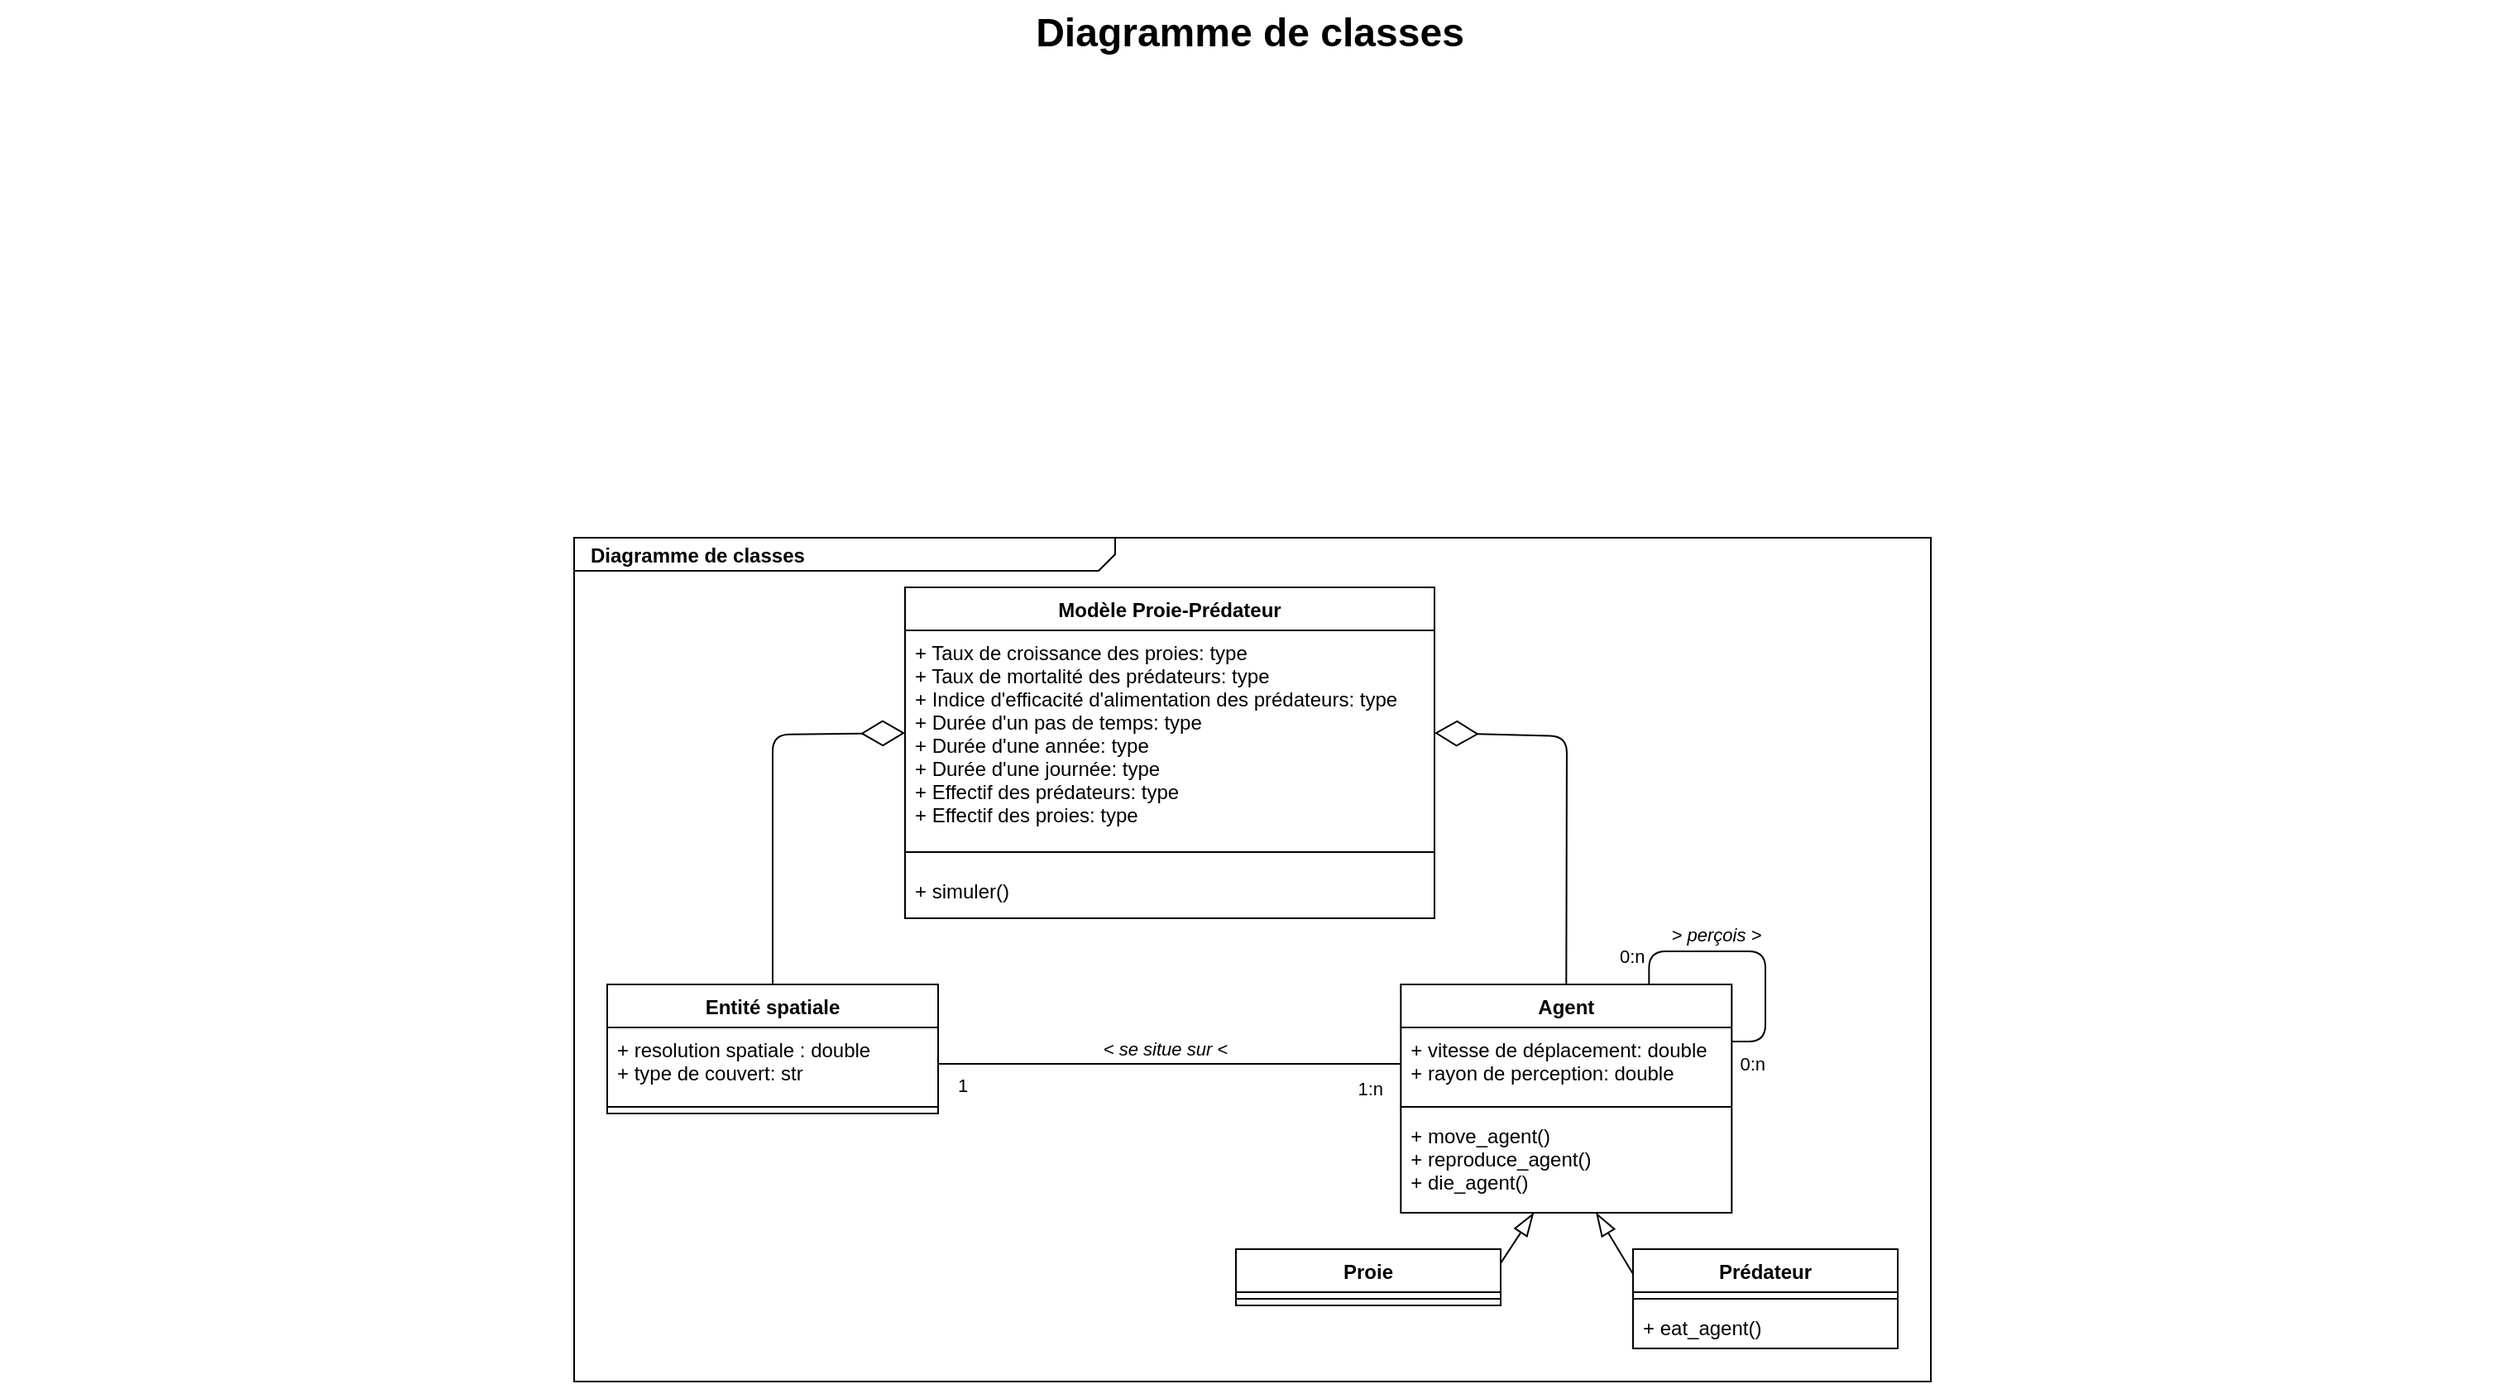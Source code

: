 <mxfile version="14.1.9" type="github" pages="4">
  <diagram name="Diagramme de classes 1" id="929967ad-93f9-6ef4-fab6-5d389245f69c">
    <mxGraphModel dx="1422" dy="808" grid="1" gridSize="10" guides="1" tooltips="1" connect="1" arrows="1" fold="1" page="1" pageScale="1.5" pageWidth="1169" pageHeight="826" background="none" math="0" shadow="0">
      <root>
        <mxCell id="0" style=";html=1;" />
        <mxCell id="1" style=";html=1;" parent="0" />
        <mxCell id="1672d66443f91eb5-1" value="&lt;p style=&quot;margin: 0px ; margin-top: 4px ; margin-left: 10px ; text-align: left&quot;&gt;&lt;b&gt;Diagramme de classes&lt;/b&gt;&lt;/p&gt;" style="html=1;strokeWidth=1;shape=mxgraph.sysml.package;html=1;overflow=fill;whiteSpace=wrap;fillColor=none;gradientColor=none;fontSize=12;align=center;labelX=327.64;" parent="1" vertex="1">
          <mxGeometry x="467" y="365" width="820" height="510" as="geometry" />
        </mxCell>
        <mxCell id="1672d66443f91eb5-23" value="Diagramme de classes" style="text;strokeColor=none;fillColor=none;html=1;fontSize=24;fontStyle=1;verticalAlign=middle;align=center;" parent="1" vertex="1">
          <mxGeometry x="120" y="40" width="1510" height="40" as="geometry" />
        </mxCell>
        <mxCell id="xyG2iwaesJb4Cfw7W2-A-1" value="Modèle Proie-Prédateur" style="swimlane;fontStyle=1;align=center;verticalAlign=top;childLayout=stackLayout;horizontal=1;startSize=26;horizontalStack=0;resizeParent=1;resizeParentMax=0;resizeLast=0;collapsible=1;marginBottom=0;" parent="1" vertex="1">
          <mxGeometry x="667" y="395" width="320" height="200" as="geometry" />
        </mxCell>
        <mxCell id="xyG2iwaesJb4Cfw7W2-A-2" value="+ Taux de croissance des proies: type&#xa;+ Taux de mortalité des prédateurs: type&#xa;+ Indice d&#39;efficacité d&#39;alimentation des prédateurs: type&#xa;+ Durée d&#39;un pas de temps: type&#xa;+ Durée d&#39;une année: type&#xa;+ Durée d&#39;une journée: type&#xa;+ Effectif des prédateurs: type&#xa;+ Effectif des proies: type" style="text;strokeColor=none;fillColor=none;align=left;verticalAlign=top;spacingLeft=4;spacingRight=4;overflow=hidden;rotatable=0;points=[[0,0.5],[1,0.5]];portConstraint=eastwest;" parent="xyG2iwaesJb4Cfw7W2-A-1" vertex="1">
          <mxGeometry y="26" width="320" height="124" as="geometry" />
        </mxCell>
        <mxCell id="xyG2iwaesJb4Cfw7W2-A-3" value="" style="line;strokeWidth=1;fillColor=none;align=left;verticalAlign=middle;spacingTop=-1;spacingLeft=3;spacingRight=3;rotatable=0;labelPosition=right;points=[];portConstraint=eastwest;" parent="xyG2iwaesJb4Cfw7W2-A-1" vertex="1">
          <mxGeometry y="150" width="320" height="20" as="geometry" />
        </mxCell>
        <mxCell id="xyG2iwaesJb4Cfw7W2-A-4" value="+ simuler()" style="text;strokeColor=none;fillColor=none;align=left;verticalAlign=top;spacingLeft=4;spacingRight=4;overflow=hidden;rotatable=0;points=[[0,0.5],[1,0.5]];portConstraint=eastwest;" parent="xyG2iwaesJb4Cfw7W2-A-1" vertex="1">
          <mxGeometry y="170" width="320" height="30" as="geometry" />
        </mxCell>
        <mxCell id="xyG2iwaesJb4Cfw7W2-A-5" value="Entité spatiale" style="swimlane;fontStyle=1;align=center;verticalAlign=top;childLayout=stackLayout;horizontal=1;startSize=26;horizontalStack=0;resizeParent=1;resizeParentMax=0;resizeLast=0;collapsible=1;marginBottom=0;" parent="1" vertex="1">
          <mxGeometry x="487" y="635" width="200" height="78" as="geometry" />
        </mxCell>
        <mxCell id="xyG2iwaesJb4Cfw7W2-A-6" value="+ resolution spatiale : double&#xa;+ type de couvert: str" style="text;strokeColor=none;fillColor=none;align=left;verticalAlign=top;spacingLeft=4;spacingRight=4;overflow=hidden;rotatable=0;points=[[0,0.5],[1,0.5]];portConstraint=eastwest;" parent="xyG2iwaesJb4Cfw7W2-A-5" vertex="1">
          <mxGeometry y="26" width="200" height="44" as="geometry" />
        </mxCell>
        <mxCell id="xyG2iwaesJb4Cfw7W2-A-7" value="" style="line;strokeWidth=1;fillColor=none;align=left;verticalAlign=middle;spacingTop=-1;spacingLeft=3;spacingRight=3;rotatable=0;labelPosition=right;points=[];portConstraint=eastwest;" parent="xyG2iwaesJb4Cfw7W2-A-5" vertex="1">
          <mxGeometry y="70" width="200" height="8" as="geometry" />
        </mxCell>
        <mxCell id="xyG2iwaesJb4Cfw7W2-A-9" value="Agent" style="swimlane;fontStyle=1;align=center;verticalAlign=top;childLayout=stackLayout;horizontal=1;startSize=26;horizontalStack=0;resizeParent=1;resizeParentMax=0;resizeLast=0;collapsible=1;marginBottom=0;" parent="1" vertex="1">
          <mxGeometry x="966.66" y="635" width="200" height="138" as="geometry" />
        </mxCell>
        <mxCell id="xyG2iwaesJb4Cfw7W2-A-10" value="+ vitesse de déplacement: double&#xa;+ rayon de perception: double" style="text;strokeColor=none;fillColor=none;align=left;verticalAlign=top;spacingLeft=4;spacingRight=4;overflow=hidden;rotatable=0;points=[[0,0.5],[1,0.5]];portConstraint=eastwest;" parent="xyG2iwaesJb4Cfw7W2-A-9" vertex="1">
          <mxGeometry y="26" width="200" height="44" as="geometry" />
        </mxCell>
        <mxCell id="xyG2iwaesJb4Cfw7W2-A-11" value="" style="line;strokeWidth=1;fillColor=none;align=left;verticalAlign=middle;spacingTop=-1;spacingLeft=3;spacingRight=3;rotatable=0;labelPosition=right;points=[];portConstraint=eastwest;" parent="xyG2iwaesJb4Cfw7W2-A-9" vertex="1">
          <mxGeometry y="70" width="200" height="8" as="geometry" />
        </mxCell>
        <mxCell id="xyG2iwaesJb4Cfw7W2-A-12" value="+ move_agent()&#xa;+ reproduce_agent()&#xa;+ die_agent()" style="text;strokeColor=none;fillColor=none;align=left;verticalAlign=top;spacingLeft=4;spacingRight=4;overflow=hidden;rotatable=0;points=[[0,0.5],[1,0.5]];portConstraint=eastwest;" parent="xyG2iwaesJb4Cfw7W2-A-9" vertex="1">
          <mxGeometry y="78" width="200" height="60" as="geometry" />
        </mxCell>
        <mxCell id="xyG2iwaesJb4Cfw7W2-A-13" value="Proie" style="swimlane;fontStyle=1;align=center;verticalAlign=top;childLayout=stackLayout;horizontal=1;startSize=26;horizontalStack=0;resizeParent=1;resizeParentMax=0;resizeLast=0;collapsible=1;marginBottom=0;" parent="1" vertex="1">
          <mxGeometry x="867" y="795" width="160" height="34" as="geometry" />
        </mxCell>
        <mxCell id="xyG2iwaesJb4Cfw7W2-A-15" value="" style="line;strokeWidth=1;fillColor=none;align=left;verticalAlign=middle;spacingTop=-1;spacingLeft=3;spacingRight=3;rotatable=0;labelPosition=right;points=[];portConstraint=eastwest;" parent="xyG2iwaesJb4Cfw7W2-A-13" vertex="1">
          <mxGeometry y="26" width="160" height="8" as="geometry" />
        </mxCell>
        <mxCell id="xyG2iwaesJb4Cfw7W2-A-17" value="Prédateur" style="swimlane;fontStyle=1;align=center;verticalAlign=top;childLayout=stackLayout;horizontal=1;startSize=26;horizontalStack=0;resizeParent=1;resizeParentMax=0;resizeLast=0;collapsible=1;marginBottom=0;" parent="1" vertex="1">
          <mxGeometry x="1107" y="795" width="160" height="60" as="geometry" />
        </mxCell>
        <mxCell id="xyG2iwaesJb4Cfw7W2-A-19" value="" style="line;strokeWidth=1;fillColor=none;align=left;verticalAlign=middle;spacingTop=-1;spacingLeft=3;spacingRight=3;rotatable=0;labelPosition=right;points=[];portConstraint=eastwest;" parent="xyG2iwaesJb4Cfw7W2-A-17" vertex="1">
          <mxGeometry y="26" width="160" height="8" as="geometry" />
        </mxCell>
        <mxCell id="xyG2iwaesJb4Cfw7W2-A-20" value="+ eat_agent()" style="text;strokeColor=none;fillColor=none;align=left;verticalAlign=top;spacingLeft=4;spacingRight=4;overflow=hidden;rotatable=0;points=[[0,0.5],[1,0.5]];portConstraint=eastwest;" parent="xyG2iwaesJb4Cfw7W2-A-17" vertex="1">
          <mxGeometry y="34" width="160" height="26" as="geometry" />
        </mxCell>
        <mxCell id="xyG2iwaesJb4Cfw7W2-A-31" value="" style="endArrow=diamondThin;endFill=0;endSize=24;html=1;shadow=0;entryX=1;entryY=0.5;entryDx=0;entryDy=0;exitX=0.5;exitY=0;exitDx=0;exitDy=0;" parent="1" source="xyG2iwaesJb4Cfw7W2-A-9" target="xyG2iwaesJb4Cfw7W2-A-2" edge="1">
          <mxGeometry width="160" relative="1" as="geometry">
            <mxPoint x="1057" y="595" as="sourcePoint" />
            <mxPoint x="1037" y="445" as="targetPoint" />
            <Array as="points">
              <mxPoint x="1067" y="485" />
            </Array>
          </mxGeometry>
        </mxCell>
        <mxCell id="xyG2iwaesJb4Cfw7W2-A-32" value="" style="endArrow=diamondThin;endFill=0;endSize=24;html=1;shadow=0;exitX=0.5;exitY=0;exitDx=0;exitDy=0;entryX=0;entryY=0.5;entryDx=0;entryDy=0;" parent="1" source="xyG2iwaesJb4Cfw7W2-A-5" target="xyG2iwaesJb4Cfw7W2-A-2" edge="1">
          <mxGeometry width="160" relative="1" as="geometry">
            <mxPoint x="817" y="705" as="sourcePoint" />
            <mxPoint x="977" y="705" as="targetPoint" />
            <Array as="points">
              <mxPoint x="587" y="484" />
            </Array>
          </mxGeometry>
        </mxCell>
        <mxCell id="xyG2iwaesJb4Cfw7W2-A-33" value="&lt;i&gt;&amp;lt; se situe sur &amp;lt;&lt;/i&gt;" style="endArrow=none;html=1;endSize=12;startArrow=none;startSize=14;startFill=0;edgeStyle=orthogonalEdgeStyle;shadow=0;entryX=0;entryY=0.5;entryDx=0;entryDy=0;exitX=1;exitY=0.5;exitDx=0;exitDy=0;endFill=0;" parent="1" source="xyG2iwaesJb4Cfw7W2-A-6" target="xyG2iwaesJb4Cfw7W2-A-10" edge="1">
          <mxGeometry x="0.053" y="13" relative="1" as="geometry">
            <mxPoint x="697" y="775" as="sourcePoint" />
            <mxPoint x="857" y="775" as="targetPoint" />
            <mxPoint x="-10" y="4" as="offset" />
          </mxGeometry>
        </mxCell>
        <mxCell id="xyG2iwaesJb4Cfw7W2-A-34" value="1" style="edgeLabel;resizable=0;html=1;align=left;verticalAlign=top;" parent="xyG2iwaesJb4Cfw7W2-A-33" connectable="0" vertex="1">
          <mxGeometry x="-1" relative="1" as="geometry">
            <mxPoint x="10" as="offset" />
          </mxGeometry>
        </mxCell>
        <mxCell id="xyG2iwaesJb4Cfw7W2-A-35" value="1:n" style="edgeLabel;resizable=0;html=1;align=right;verticalAlign=top;" parent="xyG2iwaesJb4Cfw7W2-A-33" connectable="0" vertex="1">
          <mxGeometry x="1" relative="1" as="geometry">
            <mxPoint x="-10" y="2" as="offset" />
          </mxGeometry>
        </mxCell>
        <mxCell id="z_pkJHjGNkmBGbpYLP2J-1" value="&lt;i&gt;&amp;gt; perçois &amp;gt;&lt;/i&gt;" style="endArrow=none;html=1;endSize=12;startArrow=none;startSize=14;startFill=0;edgeStyle=orthogonalEdgeStyle;exitX=0.75;exitY=0;exitDx=0;exitDy=0;endFill=0;entryX=1;entryY=0.25;entryDx=0;entryDy=0;" parent="1" source="xyG2iwaesJb4Cfw7W2-A-9" target="xyG2iwaesJb4Cfw7W2-A-9" edge="1">
          <mxGeometry x="-0.27" y="10" relative="1" as="geometry">
            <mxPoint x="876.66" y="665" as="sourcePoint" />
            <mxPoint x="1247" y="725" as="targetPoint" />
            <Array as="points">
              <mxPoint x="1117" y="615" />
              <mxPoint x="1187" y="615" />
              <mxPoint x="1187" y="670" />
            </Array>
            <mxPoint as="offset" />
          </mxGeometry>
        </mxCell>
        <mxCell id="z_pkJHjGNkmBGbpYLP2J-2" value="0:n" style="edgeLabel;resizable=0;html=1;align=left;verticalAlign=top;" parent="z_pkJHjGNkmBGbpYLP2J-1" connectable="0" vertex="1">
          <mxGeometry x="-1" relative="1" as="geometry">
            <mxPoint x="-19.66" y="-30" as="offset" />
          </mxGeometry>
        </mxCell>
        <mxCell id="z_pkJHjGNkmBGbpYLP2J-3" value="0:n" style="edgeLabel;resizable=0;html=1;align=right;verticalAlign=top;" parent="z_pkJHjGNkmBGbpYLP2J-1" connectable="0" vertex="1">
          <mxGeometry x="1" relative="1" as="geometry">
            <mxPoint x="20.55" as="offset" />
          </mxGeometry>
        </mxCell>
        <mxCell id="z_pkJHjGNkmBGbpYLP2J-13" value="" style="endArrow=blockThin;endFill=0;endSize=12;html=1;exitX=1;exitY=0.25;exitDx=0;exitDy=0;" parent="1" source="xyG2iwaesJb4Cfw7W2-A-13" target="xyG2iwaesJb4Cfw7W2-A-12" edge="1">
          <mxGeometry width="160" relative="1" as="geometry">
            <mxPoint x="937" y="805" as="sourcePoint" />
            <mxPoint x="1067" y="775" as="targetPoint" />
          </mxGeometry>
        </mxCell>
        <mxCell id="z_pkJHjGNkmBGbpYLP2J-14" value="" style="endArrow=blockThin;endFill=0;endSize=12;html=1;exitX=0;exitY=0.25;exitDx=0;exitDy=0;" parent="1" source="xyG2iwaesJb4Cfw7W2-A-17" target="xyG2iwaesJb4Cfw7W2-A-12" edge="1">
          <mxGeometry width="160" relative="1" as="geometry">
            <mxPoint x="1034" y="820" as="sourcePoint" />
            <mxPoint x="1067" y="775" as="targetPoint" />
          </mxGeometry>
        </mxCell>
      </root>
    </mxGraphModel>
  </diagram>
  <diagram id="3xSrR683ULC1ZlCTOmop" name="Diagramme de classes 2">
    <mxGraphModel dx="1422" dy="808" grid="1" gridSize="10" guides="1" tooltips="1" connect="1" arrows="1" fold="1" page="1" pageScale="1" pageWidth="850" pageHeight="1100" math="0" shadow="0">
      <root>
        <mxCell id="aoFQPwR_jK5bUHN78q-q-0" />
        <mxCell id="aoFQPwR_jK5bUHN78q-q-1" parent="aoFQPwR_jK5bUHN78q-q-0" />
      </root>
    </mxGraphModel>
  </diagram>
  <diagram id="YJ96Q_ON8Nzq6S2icYte" name="Diagramme d&#39;activité">
    <mxGraphModel dx="2272" dy="808" grid="1" gridSize="10" guides="1" tooltips="1" connect="1" arrows="1" fold="1" page="1" pageScale="1" pageWidth="850" pageHeight="1100" math="0" shadow="0">
      <root>
        <mxCell id="-lD-G96jLOce70aQTZSf-0" />
        <mxCell id="-lD-G96jLOce70aQTZSf-1" parent="-lD-G96jLOce70aQTZSf-0" />
        <mxCell id="WAzPYX1y24yjzCGJKDm--48" value="" style="rounded=0;whiteSpace=wrap;html=1;fillColor=#ffe6cc;strokeColor=#d79b00;container=0;" vertex="1" parent="-lD-G96jLOce70aQTZSf-1">
          <mxGeometry x="350" y="1210" width="230" height="90" as="geometry" />
        </mxCell>
        <mxCell id="WAzPYX1y24yjzCGJKDm--47" value="" style="rounded=0;whiteSpace=wrap;html=1;fillColor=#e1d5e7;strokeColor=#9673a6;container=0;" vertex="1" parent="-lD-G96jLOce70aQTZSf-1">
          <mxGeometry x="350" y="1120" width="230" height="90" as="geometry" />
        </mxCell>
        <mxCell id="WAzPYX1y24yjzCGJKDm--46" value="" style="rounded=0;whiteSpace=wrap;html=1;fillColor=#dae8fc;strokeColor=#6c8ebf;container=0;" vertex="1" parent="-lD-G96jLOce70aQTZSf-1">
          <mxGeometry x="350" y="570" width="290" height="370" as="geometry" />
        </mxCell>
        <mxCell id="WAzPYX1y24yjzCGJKDm--24" value="" style="rounded=0;whiteSpace=wrap;html=1;fillColor=#fff2cc;strokeColor=#d6b656;container=0;" vertex="1" parent="-lD-G96jLOce70aQTZSf-1">
          <mxGeometry x="350" y="120" width="230" height="120" as="geometry" />
        </mxCell>
        <mxCell id="WAzPYX1y24yjzCGJKDm--23" value="" style="rounded=0;whiteSpace=wrap;html=1;fillColor=#dae8fc;strokeColor=#6c8ebf;container=0;" vertex="1" parent="-lD-G96jLOce70aQTZSf-1">
          <mxGeometry x="350" y="260" width="230" height="110" as="geometry" />
        </mxCell>
        <mxCell id="WAzPYX1y24yjzCGJKDm--22" value="" style="rounded=0;whiteSpace=wrap;html=1;fillColor=#d5e8d4;strokeColor=#82b366;container=0;" vertex="1" parent="-lD-G96jLOce70aQTZSf-1">
          <mxGeometry x="100" y="120" width="230" height="250" as="geometry" />
        </mxCell>
        <mxCell id="Z-4e8niW3eHl1xLzVtCP-11" value="" style="rounded=0;whiteSpace=wrap;html=1;fillColor=#f5f5f5;strokeColor=#666666;fontColor=#333333;container=0;" parent="-lD-G96jLOce70aQTZSf-1" vertex="1">
          <mxGeometry x="-150" y="280" width="230" height="400" as="geometry" />
        </mxCell>
        <mxCell id="Z-4e8niW3eHl1xLzVtCP-9" value="" style="rounded=0;whiteSpace=wrap;html=1;fillColor=#f8cecc;strokeColor=#b85450;container=0;" parent="-lD-G96jLOce70aQTZSf-1" vertex="1">
          <mxGeometry x="100" y="380" width="230" height="400" as="geometry" />
        </mxCell>
        <mxCell id="Z-4e8niW3eHl1xLzVtCP-12" value="" style="rounded=0;whiteSpace=wrap;html=1;fillColor=#fff2cc;strokeColor=#d6b656;container=0;" parent="-lD-G96jLOce70aQTZSf-1" vertex="1">
          <mxGeometry x="350" y="380" width="230" height="180" as="geometry" />
        </mxCell>
        <mxCell id="WAzPYX1y24yjzCGJKDm--4" style="edgeStyle=orthogonalEdgeStyle;rounded=0;orthogonalLoop=1;jettySize=auto;html=1;exitX=0.5;exitY=1;exitDx=0;exitDy=0;entryX=0.5;entryY=0;entryDx=0;entryDy=0;" edge="1" parent="-lD-G96jLOce70aQTZSf-1" source="WAzPYX1y24yjzCGJKDm--0" target="WAzPYX1y24yjzCGJKDm--1">
          <mxGeometry relative="1" as="geometry" />
        </mxCell>
        <mxCell id="amKlilrcHBDQMn_6ihRr-14" style="edgeStyle=orthogonalEdgeStyle;rounded=0;sketch=0;orthogonalLoop=1;jettySize=auto;html=1;exitX=1;exitY=0.5;exitDx=0;exitDy=0;entryX=0;entryY=0.75;entryDx=0;entryDy=0;shadow=0;startArrow=none;startFill=0;endArrow=classicThin;endFill=1;strokeColor=#000000;" edge="1" parent="-lD-G96jLOce70aQTZSf-1" source="WAzPYX1y24yjzCGJKDm--0" target="WAzPYX1y24yjzCGJKDm--22">
          <mxGeometry relative="1" as="geometry" />
        </mxCell>
        <mxCell id="WAzPYX1y24yjzCGJKDm--0" value="Initialisation du modèle" style="rounded=1;whiteSpace=wrap;html=1;fillColor=#d5e8d4;strokeColor=#82b366;container=0;" vertex="1" parent="-lD-G96jLOce70aQTZSf-1">
          <mxGeometry x="-120" y="360" width="160" height="100" as="geometry" />
        </mxCell>
        <mxCell id="WAzPYX1y24yjzCGJKDm--3" style="edgeStyle=orthogonalEdgeStyle;rounded=0;orthogonalLoop=1;jettySize=auto;html=1;exitX=0.5;exitY=1;exitDx=0;exitDy=0;entryX=0.5;entryY=0;entryDx=0;entryDy=0;" edge="1" parent="-lD-G96jLOce70aQTZSf-1" source="WAzPYX1y24yjzCGJKDm--1" target="WAzPYX1y24yjzCGJKDm--2">
          <mxGeometry relative="1" as="geometry" />
        </mxCell>
        <mxCell id="amKlilrcHBDQMn_6ihRr-15" style="edgeStyle=orthogonalEdgeStyle;rounded=0;sketch=0;orthogonalLoop=1;jettySize=auto;html=1;exitX=1;exitY=0.5;exitDx=0;exitDy=0;entryX=0;entryY=0.5;entryDx=0;entryDy=0;shadow=0;startArrow=none;startFill=0;endArrow=classicThin;endFill=1;strokeColor=#000000;" edge="1" parent="-lD-G96jLOce70aQTZSf-1" source="WAzPYX1y24yjzCGJKDm--1" target="Z-4e8niW3eHl1xLzVtCP-9">
          <mxGeometry relative="1" as="geometry" />
        </mxCell>
        <mxCell id="WAzPYX1y24yjzCGJKDm--1" value="Simulation par pas de temps" style="rounded=1;whiteSpace=wrap;html=1;fillColor=#f8cecc;strokeColor=#b85450;container=0;" vertex="1" parent="-lD-G96jLOce70aQTZSf-1">
          <mxGeometry x="-120" y="500" width="160" height="100" as="geometry" />
        </mxCell>
        <mxCell id="WAzPYX1y24yjzCGJKDm--2" value="" style="ellipse;html=1;shape=endState;fillColor=#000000;strokeColor=#ff0000;container=0;" vertex="1" parent="-lD-G96jLOce70aQTZSf-1">
          <mxGeometry x="-55" y="620" width="30" height="30" as="geometry" />
        </mxCell>
        <mxCell id="WAzPYX1y24yjzCGJKDm--5" value="" style="ellipse;html=1;shape=startState;fillColor=#000000;strokeColor=#ff0000;container=0;" vertex="1" parent="-lD-G96jLOce70aQTZSf-1">
          <mxGeometry x="-55" y="300" width="30" height="30" as="geometry" />
        </mxCell>
        <mxCell id="WAzPYX1y24yjzCGJKDm--6" value="" style="edgeStyle=orthogonalEdgeStyle;html=1;verticalAlign=bottom;endArrow=open;endSize=8;strokeColor=#ff0000;entryX=0.5;entryY=0;entryDx=0;entryDy=0;" edge="1" source="WAzPYX1y24yjzCGJKDm--5" parent="-lD-G96jLOce70aQTZSf-1" target="WAzPYX1y24yjzCGJKDm--0">
          <mxGeometry relative="1" as="geometry">
            <mxPoint x="-40" y="370" as="targetPoint" />
          </mxGeometry>
        </mxCell>
        <mxCell id="WAzPYX1y24yjzCGJKDm--8" value="Modèle proie-prédateur" style="text;html=1;strokeColor=none;fillColor=none;align=center;verticalAlign=middle;whiteSpace=wrap;rounded=0;container=0;strokeWidth=2;fontSize=36;fontStyle=1" vertex="1" parent="-lD-G96jLOce70aQTZSf-1">
          <mxGeometry x="-160" y="120" width="240" height="80" as="geometry" />
        </mxCell>
        <mxCell id="WAzPYX1y24yjzCGJKDm--49" style="edgeStyle=orthogonalEdgeStyle;rounded=0;orthogonalLoop=1;jettySize=auto;html=1;exitX=1;exitY=0.5;exitDx=0;exitDy=0;entryX=0;entryY=0.5;entryDx=0;entryDy=0;" edge="1" parent="-lD-G96jLOce70aQTZSf-1" source="WAzPYX1y24yjzCGJKDm--11" target="Z-4e8niW3eHl1xLzVtCP-12">
          <mxGeometry relative="1" as="geometry" />
        </mxCell>
        <mxCell id="WAzPYX1y24yjzCGJKDm--85" style="edgeStyle=orthogonalEdgeStyle;rounded=0;orthogonalLoop=1;jettySize=auto;html=1;exitX=0.5;exitY=1;exitDx=0;exitDy=0;entryX=0.5;entryY=0;entryDx=0;entryDy=0;endArrow=open;endFill=0;strokeColor=#FF3333;" edge="1" parent="-lD-G96jLOce70aQTZSf-1" source="WAzPYX1y24yjzCGJKDm--11" target="WAzPYX1y24yjzCGJKDm--18">
          <mxGeometry relative="1" as="geometry" />
        </mxCell>
        <mxCell id="WAzPYX1y24yjzCGJKDm--11" value="Faire agir les proies" style="rounded=1;whiteSpace=wrap;html=1;fillColor=#fff2cc;strokeColor=#d6b656;container=0;" vertex="1" parent="-lD-G96jLOce70aQTZSf-1">
          <mxGeometry x="135" y="460" width="160" height="50" as="geometry" />
        </mxCell>
        <mxCell id="WAzPYX1y24yjzCGJKDm--13" value="" style="ellipse;html=1;shape=endState;fillColor=#000000;strokeColor=#ff0000;container=0;" vertex="1" parent="-lD-G96jLOce70aQTZSf-1">
          <mxGeometry x="200" y="720" width="30" height="30" as="geometry" />
        </mxCell>
        <mxCell id="WAzPYX1y24yjzCGJKDm--50" style="edgeStyle=orthogonalEdgeStyle;rounded=0;orthogonalLoop=1;jettySize=auto;html=1;exitX=1;exitY=0.5;exitDx=0;exitDy=0;entryX=0;entryY=0.5;entryDx=0;entryDy=0;" edge="1" parent="-lD-G96jLOce70aQTZSf-1" source="WAzPYX1y24yjzCGJKDm--18" target="WAzPYX1y24yjzCGJKDm--46">
          <mxGeometry relative="1" as="geometry" />
        </mxCell>
        <mxCell id="WAzPYX1y24yjzCGJKDm--86" style="edgeStyle=orthogonalEdgeStyle;rounded=0;orthogonalLoop=1;jettySize=auto;html=1;exitX=0.5;exitY=1;exitDx=0;exitDy=0;entryX=0.5;entryY=0;entryDx=0;entryDy=0;endArrow=open;endFill=0;strokeColor=#FF3333;" edge="1" parent="-lD-G96jLOce70aQTZSf-1" source="WAzPYX1y24yjzCGJKDm--18" target="WAzPYX1y24yjzCGJKDm--19">
          <mxGeometry relative="1" as="geometry" />
        </mxCell>
        <mxCell id="WAzPYX1y24yjzCGJKDm--18" value="Faire agir les prédateurs" style="rounded=1;whiteSpace=wrap;html=1;fillColor=#dae8fc;strokeColor=#6c8ebf;container=0;" vertex="1" parent="-lD-G96jLOce70aQTZSf-1">
          <mxGeometry x="135" y="520" width="160" height="50" as="geometry" />
        </mxCell>
        <mxCell id="WAzPYX1y24yjzCGJKDm--51" style="edgeStyle=orthogonalEdgeStyle;rounded=0;orthogonalLoop=1;jettySize=auto;html=1;exitX=1;exitY=0.5;exitDx=0;exitDy=0;entryX=0;entryY=0.5;entryDx=0;entryDy=0;" edge="1" parent="-lD-G96jLOce70aQTZSf-1" source="WAzPYX1y24yjzCGJKDm--19" target="WAzPYX1y24yjzCGJKDm--47">
          <mxGeometry relative="1" as="geometry" />
        </mxCell>
        <mxCell id="WAzPYX1y24yjzCGJKDm--87" style="edgeStyle=orthogonalEdgeStyle;rounded=0;orthogonalLoop=1;jettySize=auto;html=1;exitX=0.5;exitY=1;exitDx=0;exitDy=0;entryX=0.5;entryY=0;entryDx=0;entryDy=0;endArrow=open;endFill=0;strokeColor=#FF3333;" edge="1" parent="-lD-G96jLOce70aQTZSf-1" source="WAzPYX1y24yjzCGJKDm--19" target="WAzPYX1y24yjzCGJKDm--20">
          <mxGeometry relative="1" as="geometry" />
        </mxCell>
        <mxCell id="WAzPYX1y24yjzCGJKDm--19" value="Regénérer les ressources" style="rounded=1;whiteSpace=wrap;html=1;fillColor=#e1d5e7;strokeColor=#9673a6;container=0;" vertex="1" parent="-lD-G96jLOce70aQTZSf-1">
          <mxGeometry x="135" y="580" width="160" height="50" as="geometry" />
        </mxCell>
        <mxCell id="WAzPYX1y24yjzCGJKDm--52" style="edgeStyle=orthogonalEdgeStyle;rounded=0;orthogonalLoop=1;jettySize=auto;html=1;exitX=1;exitY=0.5;exitDx=0;exitDy=0;entryX=0;entryY=0.5;entryDx=0;entryDy=0;" edge="1" parent="-lD-G96jLOce70aQTZSf-1" source="WAzPYX1y24yjzCGJKDm--20" target="WAzPYX1y24yjzCGJKDm--48">
          <mxGeometry relative="1" as="geometry" />
        </mxCell>
        <mxCell id="WAzPYX1y24yjzCGJKDm--88" style="edgeStyle=orthogonalEdgeStyle;rounded=0;orthogonalLoop=1;jettySize=auto;html=1;exitX=0.5;exitY=1;exitDx=0;exitDy=0;entryX=0.5;entryY=0;entryDx=0;entryDy=0;endArrow=open;endFill=0;strokeColor=#FF3333;" edge="1" parent="-lD-G96jLOce70aQTZSf-1" source="WAzPYX1y24yjzCGJKDm--20" target="WAzPYX1y24yjzCGJKDm--13">
          <mxGeometry relative="1" as="geometry" />
        </mxCell>
        <mxCell id="WAzPYX1y24yjzCGJKDm--20" value="Faire le bilan journalier" style="rounded=1;whiteSpace=wrap;html=1;fillColor=#ffe6cc;strokeColor=#d79b00;container=0;" vertex="1" parent="-lD-G96jLOce70aQTZSf-1">
          <mxGeometry x="135" y="640" width="160" height="50" as="geometry" />
        </mxCell>
        <mxCell id="WAzPYX1y24yjzCGJKDm--35" style="edgeStyle=orthogonalEdgeStyle;rounded=0;orthogonalLoop=1;jettySize=auto;html=1;exitX=0.5;exitY=1;exitDx=0;exitDy=0;entryX=0.5;entryY=0;entryDx=0;entryDy=0;" edge="1" parent="-lD-G96jLOce70aQTZSf-1" source="WAzPYX1y24yjzCGJKDm--25" target="WAzPYX1y24yjzCGJKDm--30">
          <mxGeometry relative="1" as="geometry" />
        </mxCell>
        <mxCell id="WAzPYX1y24yjzCGJKDm--36" style="edgeStyle=orthogonalEdgeStyle;rounded=0;orthogonalLoop=1;jettySize=auto;html=1;exitX=1;exitY=0.5;exitDx=0;exitDy=0;entryX=0;entryY=0.5;entryDx=0;entryDy=0;" edge="1" parent="-lD-G96jLOce70aQTZSf-1" source="WAzPYX1y24yjzCGJKDm--25" target="WAzPYX1y24yjzCGJKDm--24">
          <mxGeometry relative="1" as="geometry" />
        </mxCell>
        <mxCell id="WAzPYX1y24yjzCGJKDm--25" value="Génération des ressources" style="rounded=1;whiteSpace=wrap;html=1;fillColor=#fff2cc;strokeColor=#d6b656;container=0;" vertex="1" parent="-lD-G96jLOce70aQTZSf-1">
          <mxGeometry x="135" y="180" width="160" height="60" as="geometry" />
        </mxCell>
        <mxCell id="WAzPYX1y24yjzCGJKDm--27" value="" style="ellipse;html=1;shape=endState;fillColor=#000000;strokeColor=#ff0000;container=0;" vertex="1" parent="-lD-G96jLOce70aQTZSf-1">
          <mxGeometry x="200" y="330" width="30" height="30" as="geometry" />
        </mxCell>
        <mxCell id="WAzPYX1y24yjzCGJKDm--28" style="edgeStyle=orthogonalEdgeStyle;rounded=0;orthogonalLoop=1;jettySize=auto;html=1;exitX=0.5;exitY=1;exitDx=0;exitDy=0;entryX=0.5;entryY=0;entryDx=0;entryDy=0;" edge="1" parent="-lD-G96jLOce70aQTZSf-1" source="WAzPYX1y24yjzCGJKDm--29" target="WAzPYX1y24yjzCGJKDm--25">
          <mxGeometry relative="1" as="geometry" />
        </mxCell>
        <mxCell id="WAzPYX1y24yjzCGJKDm--29" value="" style="ellipse;html=1;shape=startState;fillColor=#000000;strokeColor=#ff0000;container=0;" vertex="1" parent="-lD-G96jLOce70aQTZSf-1">
          <mxGeometry x="200" y="140" width="30" height="30" as="geometry" />
        </mxCell>
        <mxCell id="WAzPYX1y24yjzCGJKDm--33" style="edgeStyle=orthogonalEdgeStyle;rounded=0;orthogonalLoop=1;jettySize=auto;html=1;exitX=0.5;exitY=1;exitDx=0;exitDy=0;entryX=0.5;entryY=0;entryDx=0;entryDy=0;" edge="1" parent="-lD-G96jLOce70aQTZSf-1" source="WAzPYX1y24yjzCGJKDm--30" target="WAzPYX1y24yjzCGJKDm--27">
          <mxGeometry relative="1" as="geometry" />
        </mxCell>
        <mxCell id="WAzPYX1y24yjzCGJKDm--37" style="edgeStyle=orthogonalEdgeStyle;rounded=0;orthogonalLoop=1;jettySize=auto;html=1;exitX=1;exitY=0.5;exitDx=0;exitDy=0;entryX=0;entryY=0.5;entryDx=0;entryDy=0;" edge="1" parent="-lD-G96jLOce70aQTZSf-1" source="WAzPYX1y24yjzCGJKDm--30" target="WAzPYX1y24yjzCGJKDm--23">
          <mxGeometry relative="1" as="geometry" />
        </mxCell>
        <mxCell id="WAzPYX1y24yjzCGJKDm--30" value="Spawn des proies et prédateurs" style="rounded=1;whiteSpace=wrap;html=1;fillColor=#dae8fc;strokeColor=#6c8ebf;container=0;" vertex="1" parent="-lD-G96jLOce70aQTZSf-1">
          <mxGeometry x="135" y="260" width="160" height="60" as="geometry" />
        </mxCell>
        <mxCell id="WAzPYX1y24yjzCGJKDm--84" style="edgeStyle=orthogonalEdgeStyle;rounded=0;orthogonalLoop=1;jettySize=auto;html=1;exitX=0.5;exitY=1;exitDx=0;exitDy=0;entryX=0.5;entryY=0;entryDx=0;entryDy=0;endArrow=open;endFill=0;strokeColor=#FF3333;" edge="1" parent="-lD-G96jLOce70aQTZSf-1" source="WAzPYX1y24yjzCGJKDm--74" target="WAzPYX1y24yjzCGJKDm--80">
          <mxGeometry relative="1" as="geometry" />
        </mxCell>
        <mxCell id="WAzPYX1y24yjzCGJKDm--74" value="Se déplacer aléatoirement" style="rounded=1;whiteSpace=wrap;html=1;fillColor=#fff2cc;strokeColor=#d6b656;container=0;" vertex="1" parent="-lD-G96jLOce70aQTZSf-1">
          <mxGeometry x="390" y="430" width="150" height="20" as="geometry" />
        </mxCell>
        <mxCell id="WAzPYX1y24yjzCGJKDm--75" style="edgeStyle=orthogonalEdgeStyle;rounded=0;orthogonalLoop=1;jettySize=auto;html=1;exitX=0.5;exitY=1;exitDx=0;exitDy=0;entryX=0.5;entryY=0;entryDx=0;entryDy=0;endArrow=open;endFill=0;strokeColor=#FF3333;" edge="1" parent="-lD-G96jLOce70aQTZSf-1" source="WAzPYX1y24yjzCGJKDm--70" target="WAzPYX1y24yjzCGJKDm--74">
          <mxGeometry relative="1" as="geometry" />
        </mxCell>
        <mxCell id="WAzPYX1y24yjzCGJKDm--70" value="" style="ellipse;html=1;shape=startState;fillColor=#000000;strokeColor=#ff0000;container=0;" vertex="1" parent="-lD-G96jLOce70aQTZSf-1">
          <mxGeometry x="450" y="390" width="30" height="30" as="geometry" />
        </mxCell>
        <mxCell id="WAzPYX1y24yjzCGJKDm--93" value="" style="edgeStyle=orthogonalEdgeStyle;html=1;verticalAlign=bottom;endArrow=open;endSize=8;strokeColor=#ff0000;" edge="1" source="WAzPYX1y24yjzCGJKDm--92" parent="-lD-G96jLOce70aQTZSf-1">
          <mxGeometry relative="1" as="geometry">
            <mxPoint x="215" y="460" as="targetPoint" />
          </mxGeometry>
        </mxCell>
        <mxCell id="WAzPYX1y24yjzCGJKDm--73" value="" style="ellipse;html=1;shape=endState;fillColor=#000000;strokeColor=#ff0000;container=0;" vertex="1" parent="-lD-G96jLOce70aQTZSf-1">
          <mxGeometry x="450" y="520" width="30" height="30" as="geometry" />
        </mxCell>
        <mxCell id="WAzPYX1y24yjzCGJKDm--82" style="edgeStyle=orthogonalEdgeStyle;rounded=0;orthogonalLoop=1;jettySize=auto;html=1;exitX=0.5;exitY=1;exitDx=0;exitDy=0;entryX=0.5;entryY=0;entryDx=0;entryDy=0;endArrow=open;endFill=0;strokeColor=#FF3333;" edge="1" parent="-lD-G96jLOce70aQTZSf-1" source="WAzPYX1y24yjzCGJKDm--81" target="WAzPYX1y24yjzCGJKDm--73">
          <mxGeometry relative="1" as="geometry" />
        </mxCell>
        <mxCell id="WAzPYX1y24yjzCGJKDm--83" style="edgeStyle=orthogonalEdgeStyle;rounded=0;orthogonalLoop=1;jettySize=auto;html=1;exitX=0.5;exitY=1;exitDx=0;exitDy=0;entryX=0.5;entryY=0;entryDx=0;entryDy=0;endArrow=open;endFill=0;strokeColor=#FF3333;" edge="1" parent="-lD-G96jLOce70aQTZSf-1" source="WAzPYX1y24yjzCGJKDm--80" target="WAzPYX1y24yjzCGJKDm--81">
          <mxGeometry x="350" y="380" as="geometry" />
        </mxCell>
        <mxCell id="WAzPYX1y24yjzCGJKDm--80" value="Se nourrir" style="rounded=1;whiteSpace=wrap;html=1;fillColor=#fff2cc;strokeColor=#d6b656;container=0;" vertex="1" parent="-lD-G96jLOce70aQTZSf-1">
          <mxGeometry x="390" y="460" width="150" height="20" as="geometry" />
        </mxCell>
        <mxCell id="WAzPYX1y24yjzCGJKDm--81" value="Se reproduire" style="rounded=1;whiteSpace=wrap;html=1;fillColor=#fff2cc;strokeColor=#d6b656;container=0;" vertex="1" parent="-lD-G96jLOce70aQTZSf-1">
          <mxGeometry x="390" y="490" width="150" height="20" as="geometry" />
        </mxCell>
        <mxCell id="WAzPYX1y24yjzCGJKDm--7" value="Execution du modèle" style="text;html=1;strokeColor=none;fillColor=none;align=center;verticalAlign=middle;whiteSpace=wrap;rounded=0;container=0;" vertex="1" parent="-lD-G96jLOce70aQTZSf-1">
          <mxGeometry x="-40" y="280" width="120" height="20" as="geometry" />
        </mxCell>
        <mxCell id="WAzPYX1y24yjzCGJKDm--60" value="Simulation du pas de temps" style="text;html=1;strokeColor=none;fillColor=none;align=center;verticalAlign=middle;whiteSpace=wrap;rounded=0;container=0;" vertex="1" parent="-lD-G96jLOce70aQTZSf-1">
          <mxGeometry x="170" y="380" width="160" height="20" as="geometry" />
        </mxCell>
        <mxCell id="WAzPYX1y24yjzCGJKDm--92" value="" style="ellipse;html=1;shape=startState;fillColor=#000000;strokeColor=#ff0000;container=0;" vertex="1" parent="-lD-G96jLOce70aQTZSf-1">
          <mxGeometry x="200" y="410" width="30" height="30" as="geometry" />
        </mxCell>
        <mxCell id="WAzPYX1y24yjzCGJKDm--59" value="Initialisation du modèle" style="text;html=1;strokeColor=none;fillColor=none;align=center;verticalAlign=middle;whiteSpace=wrap;rounded=0;container=0;" vertex="1" parent="-lD-G96jLOce70aQTZSf-1">
          <mxGeometry x="200" y="120" width="130" height="20" as="geometry" />
        </mxCell>
        <mxCell id="WAzPYX1y24yjzCGJKDm--56" value="Faire le bilan journalier" style="text;html=1;strokeColor=none;fillColor=none;align=center;verticalAlign=middle;whiteSpace=wrap;rounded=0;container=0;" vertex="1" parent="-lD-G96jLOce70aQTZSf-1">
          <mxGeometry x="450" y="1210" width="130" height="20" as="geometry" />
        </mxCell>
        <mxCell id="WAzPYX1y24yjzCGJKDm--55" value="Régénerer les ressources" style="text;html=1;strokeColor=none;fillColor=none;align=center;verticalAlign=middle;whiteSpace=wrap;rounded=0;container=0;" vertex="1" parent="-lD-G96jLOce70aQTZSf-1">
          <mxGeometry x="440" y="1120" width="140" height="20" as="geometry" />
        </mxCell>
        <mxCell id="WAzPYX1y24yjzCGJKDm--54" value="Faire agir les prédateurs" style="text;html=1;strokeColor=none;fillColor=none;align=center;verticalAlign=middle;whiteSpace=wrap;rounded=0;container=0;" vertex="1" parent="-lD-G96jLOce70aQTZSf-1">
          <mxGeometry x="500" y="570" width="140" height="20" as="geometry" />
        </mxCell>
        <mxCell id="WAzPYX1y24yjzCGJKDm--90" value="" style="ellipse;html=1;shape=startState;fillColor=#000000;strokeColor=#ff0000;container=0;" vertex="1" parent="-lD-G96jLOce70aQTZSf-1">
          <mxGeometry x="510" y="590" width="30" height="30" as="geometry" />
        </mxCell>
        <mxCell id="WAzPYX1y24yjzCGJKDm--91" value="" style="edgeStyle=orthogonalEdgeStyle;html=1;verticalAlign=bottom;endArrow=open;endSize=8;strokeColor=#ff0000;" edge="1" source="WAzPYX1y24yjzCGJKDm--90" parent="-lD-G96jLOce70aQTZSf-1">
          <mxGeometry x="410" y="380" as="geometry">
            <mxPoint x="525" y="640" as="targetPoint" />
          </mxGeometry>
        </mxCell>
        <mxCell id="WAzPYX1y24yjzCGJKDm--97" style="edgeStyle=orthogonalEdgeStyle;rounded=0;orthogonalLoop=1;jettySize=auto;html=1;exitX=0.5;exitY=1;exitDx=0;exitDy=0;entryX=0.5;entryY=0;entryDx=0;entryDy=0;endArrow=open;endFill=0;strokeColor=#FF3333;" edge="1" parent="-lD-G96jLOce70aQTZSf-1" source="WAzPYX1y24yjzCGJKDm--94" target="WAzPYX1y24yjzCGJKDm--95">
          <mxGeometry relative="1" as="geometry" />
        </mxCell>
        <mxCell id="WAzPYX1y24yjzCGJKDm--94" value="Se déplacer aléatoirement" style="rounded=1;whiteSpace=wrap;html=1;fillColor=#dae8fc;strokeColor=#6c8ebf;container=0;" vertex="1" parent="-lD-G96jLOce70aQTZSf-1">
          <mxGeometry x="450" y="640" width="150" height="20" as="geometry" />
        </mxCell>
        <mxCell id="WAzPYX1y24yjzCGJKDm--53" value="Faire agir les proies" style="text;html=1;strokeColor=none;fillColor=none;align=center;verticalAlign=middle;whiteSpace=wrap;rounded=0;container=0;" vertex="1" parent="-lD-G96jLOce70aQTZSf-1">
          <mxGeometry x="470" y="380" width="110" height="20" as="geometry" />
        </mxCell>
        <mxCell id="WAzPYX1y24yjzCGJKDm--57" value="Spawn des proies et prédateurs" style="text;html=1;strokeColor=none;fillColor=none;align=center;verticalAlign=middle;whiteSpace=wrap;rounded=0;container=0;" vertex="1" parent="-lD-G96jLOce70aQTZSf-1">
          <mxGeometry x="400" y="260" width="180" height="20" as="geometry" />
        </mxCell>
        <mxCell id="WAzPYX1y24yjzCGJKDm--58" value="Génération des ressources" style="text;html=1;strokeColor=none;fillColor=none;align=center;verticalAlign=middle;whiteSpace=wrap;rounded=0;container=0;" vertex="1" parent="-lD-G96jLOce70aQTZSf-1">
          <mxGeometry x="430" y="120" width="150" height="20" as="geometry" />
        </mxCell>
        <mxCell id="WAzPYX1y24yjzCGJKDm--95" value="Vérifier la présence de proies dans le voisinnage" style="rounded=1;whiteSpace=wrap;html=1;fillColor=#dae8fc;strokeColor=#6c8ebf;container=0;" vertex="1" parent="-lD-G96jLOce70aQTZSf-1">
          <mxGeometry x="450" y="670" width="150" height="40" as="geometry" />
        </mxCell>
        <mxCell id="WAzPYX1y24yjzCGJKDm--99" value="" style="ellipse;html=1;shape=endState;fillColor=#000000;strokeColor=#ff0000;" vertex="1" parent="-lD-G96jLOce70aQTZSf-1">
          <mxGeometry x="510" y="900" width="30" height="30" as="geometry" />
        </mxCell>
        <mxCell id="amKlilrcHBDQMn_6ihRr-0" value="Boucle" style="endArrow=classicThin;html=1;endSize=12;startArrow=none;startSize=14;startFill=0;edgeStyle=orthogonalEdgeStyle;strokeColor=#000000;endFill=1;exitX=0.75;exitY=0;exitDx=0;exitDy=0;entryX=1;entryY=0.25;entryDx=0;entryDy=0;rounded=0;" edge="1" parent="-lD-G96jLOce70aQTZSf-1" source="WAzPYX1y24yjzCGJKDm--1" target="WAzPYX1y24yjzCGJKDm--1">
          <mxGeometry x="-0.448" y="10" relative="1" as="geometry">
            <mxPoint x="-25" y="479.76" as="sourcePoint" />
            <mxPoint x="135" y="479.76" as="targetPoint" />
            <Array as="points">
              <mxPoint y="490" />
              <mxPoint x="70" y="490" />
              <mxPoint x="70" y="525" />
            </Array>
            <mxPoint as="offset" />
          </mxGeometry>
        </mxCell>
        <mxCell id="amKlilrcHBDQMn_6ihRr-1" value="0..n" style="edgeLabel;resizable=0;html=1;align=left;verticalAlign=top;labelBackgroundColor=none;" connectable="0" vertex="1" parent="amKlilrcHBDQMn_6ihRr-0">
          <mxGeometry x="-1" relative="1" as="geometry">
            <mxPoint x="-20" y="-30" as="offset" />
          </mxGeometry>
        </mxCell>
        <mxCell id="amKlilrcHBDQMn_6ihRr-2" value="1" style="edgeLabel;resizable=0;html=1;align=right;verticalAlign=top;labelBackgroundColor=none;" connectable="0" vertex="1" parent="amKlilrcHBDQMn_6ihRr-0">
          <mxGeometry x="1" relative="1" as="geometry">
            <mxPoint x="30" as="offset" />
          </mxGeometry>
        </mxCell>
        <mxCell id="amKlilrcHBDQMn_6ihRr-3" value="sinon" style="endArrow=classicThin;html=1;endSize=12;startArrow=diamond;startSize=14;startFill=1;edgeStyle=orthogonalEdgeStyle;strokeColor=#000000;exitX=0.5;exitY=1;exitDx=0;exitDy=0;rounded=0;endFill=1;entryX=0.9;entryY=-0.017;entryDx=0;entryDy=0;entryPerimeter=0;" edge="1" parent="-lD-G96jLOce70aQTZSf-1" target="amKlilrcHBDQMn_6ihRr-16">
          <mxGeometry x="-0.561" y="-10" relative="1" as="geometry">
            <mxPoint x="560" y="710" as="sourcePoint" />
            <mxPoint x="585" y="830" as="targetPoint" />
            <Array as="points">
              <mxPoint x="560" y="730" />
              <mxPoint x="585" y="730" />
            </Array>
            <mxPoint x="10" y="-10" as="offset" />
          </mxGeometry>
        </mxCell>
        <mxCell id="amKlilrcHBDQMn_6ihRr-6" value="si proies" style="endArrow=classicThin;html=1;endSize=12;startArrow=none;startSize=14;startFill=0;edgeStyle=orthogonalEdgeStyle;strokeColor=#000000;exitX=0.5;exitY=1;exitDx=0;exitDy=0;rounded=0;entryX=0.5;entryY=0;entryDx=0;entryDy=0;sketch=0;shadow=0;endFill=1;" edge="1" parent="-lD-G96jLOce70aQTZSf-1" target="amKlilrcHBDQMn_6ihRr-7">
          <mxGeometry x="0.13" y="-10" relative="1" as="geometry">
            <mxPoint x="560" y="710" as="sourcePoint" />
            <mxPoint x="535" y="890" as="targetPoint" />
            <Array as="points">
              <mxPoint x="560" y="730" />
              <mxPoint x="503" y="730" />
              <mxPoint x="503" y="750" />
            </Array>
            <mxPoint as="offset" />
          </mxGeometry>
        </mxCell>
        <mxCell id="amKlilrcHBDQMn_6ihRr-7" value="Vérifier qu&#39;elles sont mortes" style="rounded=1;whiteSpace=wrap;html=1;container=0;fillColor=#647687;strokeColor=#314354;fontColor=#ffffff;" vertex="1" parent="-lD-G96jLOce70aQTZSf-1">
          <mxGeometry x="455" y="750" width="95" height="30" as="geometry" />
        </mxCell>
        <mxCell id="amKlilrcHBDQMn_6ihRr-21" style="edgeStyle=orthogonalEdgeStyle;rounded=0;sketch=0;orthogonalLoop=1;jettySize=auto;html=1;exitX=1;exitY=0.5;exitDx=0;exitDy=0;entryX=0.5;entryY=0;entryDx=0;entryDy=0;shadow=0;startArrow=none;startFill=0;startSize=14;endArrow=classicThin;endFill=1;endSize=12;strokeColor=#000000;" edge="1" parent="-lD-G96jLOce70aQTZSf-1" source="amKlilrcHBDQMn_6ihRr-8" target="amKlilrcHBDQMn_6ihRr-16">
          <mxGeometry relative="1" as="geometry" />
        </mxCell>
        <mxCell id="amKlilrcHBDQMn_6ihRr-8" value="Manger" style="rounded=1;whiteSpace=wrap;html=1;container=0;fillColor=#6d8764;strokeColor=#3A5431;fontColor=#ffffff;" vertex="1" parent="-lD-G96jLOce70aQTZSf-1">
          <mxGeometry x="440" y="820" width="80" height="20" as="geometry" />
        </mxCell>
        <mxCell id="amKlilrcHBDQMn_6ihRr-12" value="si mortes" style="endArrow=classicThin;html=1;endSize=12;startArrow=none;startSize=14;startFill=0;edgeStyle=orthogonalEdgeStyle;strokeColor=#000000;rounded=0;sketch=0;shadow=0;endFill=1;exitX=0.5;exitY=1;exitDx=0;exitDy=0;entryX=0.5;entryY=0;entryDx=0;entryDy=0;" edge="1" parent="-lD-G96jLOce70aQTZSf-1" source="amKlilrcHBDQMn_6ihRr-7" target="amKlilrcHBDQMn_6ihRr-8">
          <mxGeometry x="0.36" y="-14" relative="1" as="geometry">
            <mxPoint x="503" y="780" as="sourcePoint" />
            <mxPoint x="460" y="800" as="targetPoint" />
            <Array as="points">
              <mxPoint x="503" y="800" />
              <mxPoint x="480" y="800" />
            </Array>
            <mxPoint x="-10" y="4" as="offset" />
          </mxGeometry>
        </mxCell>
        <mxCell id="amKlilrcHBDQMn_6ihRr-13" value="sinon" style="endArrow=classicThin;html=1;endSize=12;startArrow=diamond;startSize=14;startFill=1;edgeStyle=orthogonalEdgeStyle;strokeColor=#000000;exitX=0.5;exitY=1;exitDx=0;exitDy=0;rounded=0;endFill=1;entryX=0.9;entryY=-0.067;entryDx=0;entryDy=0;entryPerimeter=0;" edge="1" parent="-lD-G96jLOce70aQTZSf-1" source="amKlilrcHBDQMn_6ihRr-7" target="amKlilrcHBDQMn_6ihRr-16">
          <mxGeometry x="-0.41" y="10" relative="1" as="geometry">
            <mxPoint x="537.5" y="800" as="sourcePoint" />
            <mxPoint x="585" y="830" as="targetPoint" />
            <Array as="points">
              <mxPoint x="503" y="800" />
              <mxPoint x="585" y="800" />
            </Array>
            <mxPoint as="offset" />
          </mxGeometry>
        </mxCell>
        <mxCell id="amKlilrcHBDQMn_6ihRr-17" style="edgeStyle=orthogonalEdgeStyle;rounded=0;sketch=0;orthogonalLoop=1;jettySize=auto;html=1;exitX=0.5;exitY=1;exitDx=0;exitDy=0;entryX=0.5;entryY=0;entryDx=0;entryDy=0;shadow=0;startArrow=none;startFill=0;endArrow=classicThin;endFill=1;strokeColor=#000000;" edge="1" parent="-lD-G96jLOce70aQTZSf-1" source="amKlilrcHBDQMn_6ihRr-16" target="WAzPYX1y24yjzCGJKDm--99">
          <mxGeometry relative="1" as="geometry" />
        </mxCell>
        <mxCell id="amKlilrcHBDQMn_6ihRr-16" value="Se déplacer aléatoirement" style="rounded=1;whiteSpace=wrap;html=1;fillColor=#dae8fc;strokeColor=#6c8ebf;container=0;" vertex="1" parent="-lD-G96jLOce70aQTZSf-1">
          <mxGeometry x="450" y="860" width="150" height="20" as="geometry" />
        </mxCell>
      </root>
    </mxGraphModel>
  </diagram>
  <diagram id="iXnMo9IfSfdoPnY5PXwL" name="Diagramme de séquence">
    <mxGraphModel dx="1422" dy="808" grid="1" gridSize="10" guides="1" tooltips="1" connect="1" arrows="1" fold="1" page="1" pageScale="1" pageWidth="850" pageHeight="1100" math="0" shadow="0">
      <root>
        <mxCell id="CFrU_jUP3xaaMulCX0d9-0" />
        <mxCell id="CFrU_jUP3xaaMulCX0d9-1" parent="CFrU_jUP3xaaMulCX0d9-0" />
      </root>
    </mxGraphModel>
  </diagram>
</mxfile>
